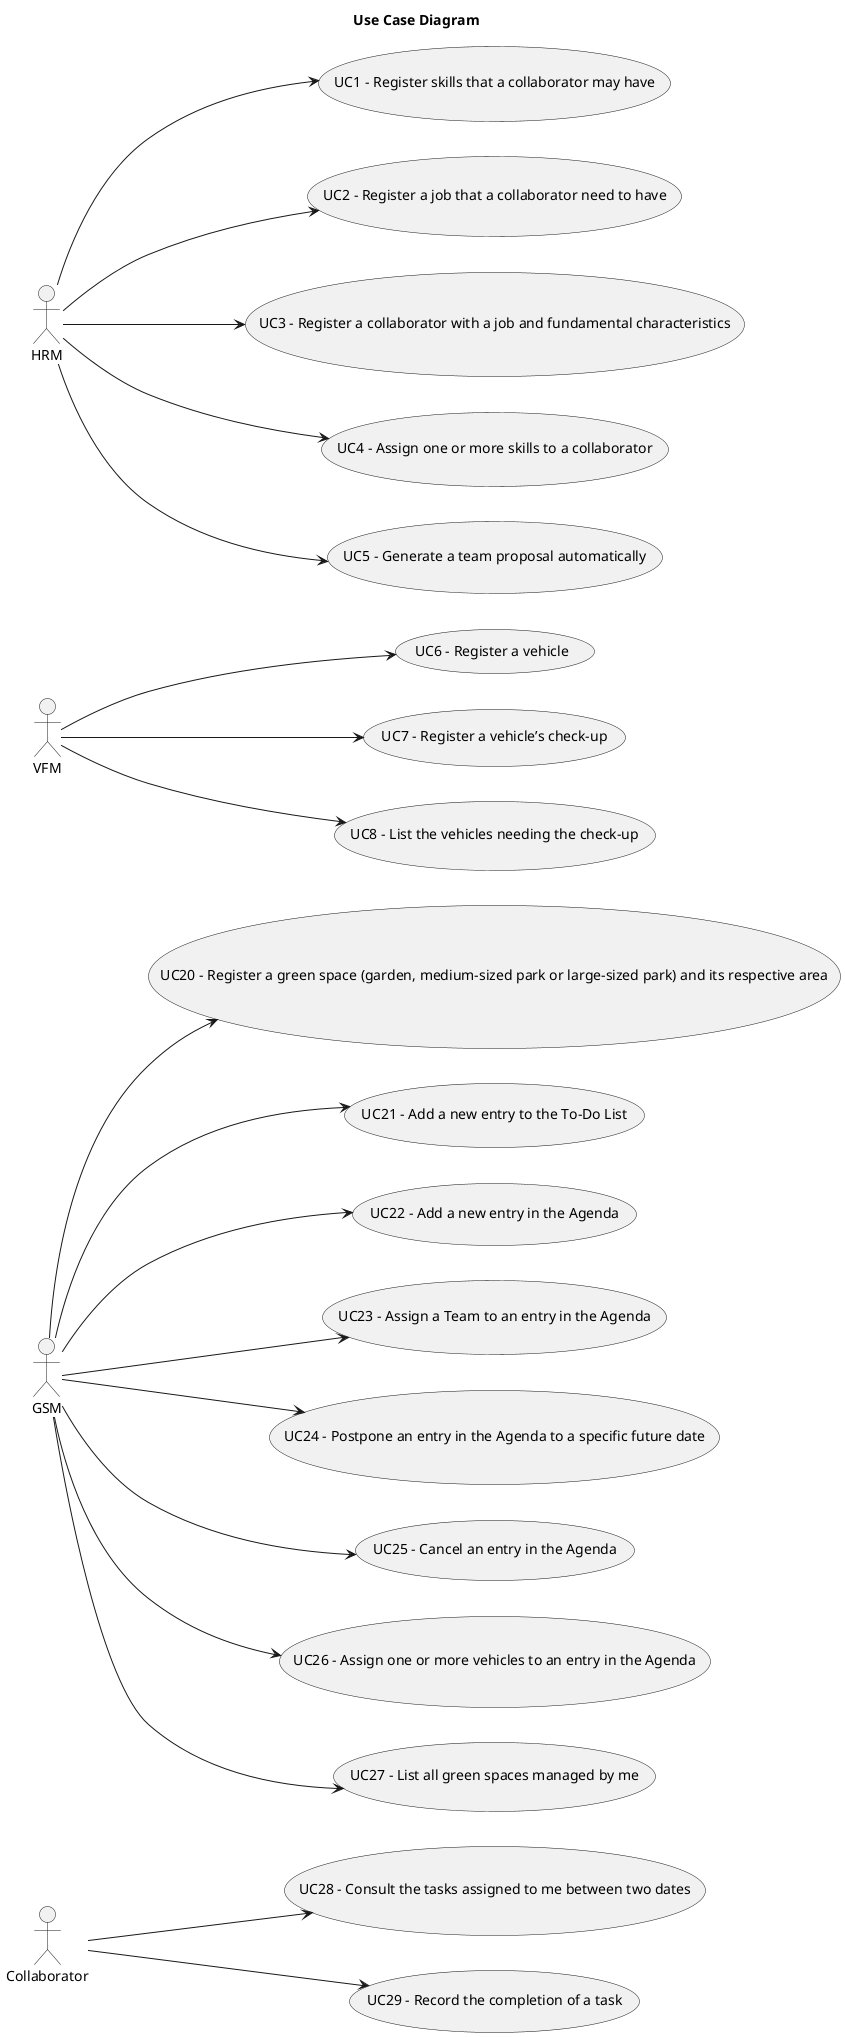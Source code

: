 @startuml

title Use Case Diagram

left to right direction

actor Collaborator
actor GSM
actor VFM
actor HRM



usecase "UC1 - Register skills that a collaborator may have" as UC1
usecase "UC2 - Register a job that a collaborator need to have" as UC2
usecase "UC3 - Register a collaborator with a job and fundamental characteristics" as UC3
usecase "UC4 - Assign one or more skills to a collaborator" as UC4
usecase "UC5 - Generate a team proposal automatically" as UC5
usecase "UC6 - Register a vehicle" as UC6
usecase "UC7 - Register a vehicle’s check-up" as UC7
usecase "UC8 - List the vehicles needing the check-up" as UC8
usecase "UC20 - Register a green space (garden, medium-sized park or large-sized park) and its respective area" as UC20
usecase "UC21 - Add a new entry to the To-Do List" as UC21
usecase "UC22 - Add a new entry in the Agenda" as UC22
usecase "UC23 - Assign a Team to an entry in the Agenda" as UC23
usecase "UC24 - Postpone an entry in the Agenda to a specific future date" as UC24
usecase "UC25 - Cancel an entry in the Agenda" as UC25
usecase "UC26 - Assign one or more vehicles to an entry in the Agenda" as UC26
usecase "UC27 - List all green spaces managed by me" as UC27
usecase "UC28 - Consult the tasks assigned to me between two dates" as UC28
usecase "UC29 - Record the completion of a task" as UC29


HRM --> UC1
HRM --> UC2
HRM --> UC3
HRM --> UC4
HRM --> UC5
VFM --> UC6
VFM --> UC7
VFM --> UC8
GSM --> UC20
GSM --> UC21
GSM --> UC22
GSM --> UC23
GSM --> UC24
GSM --> UC25
GSM --> UC26
GSM --> UC27
Collaborator --> UC28
Collaborator --> UC29

@enduml
